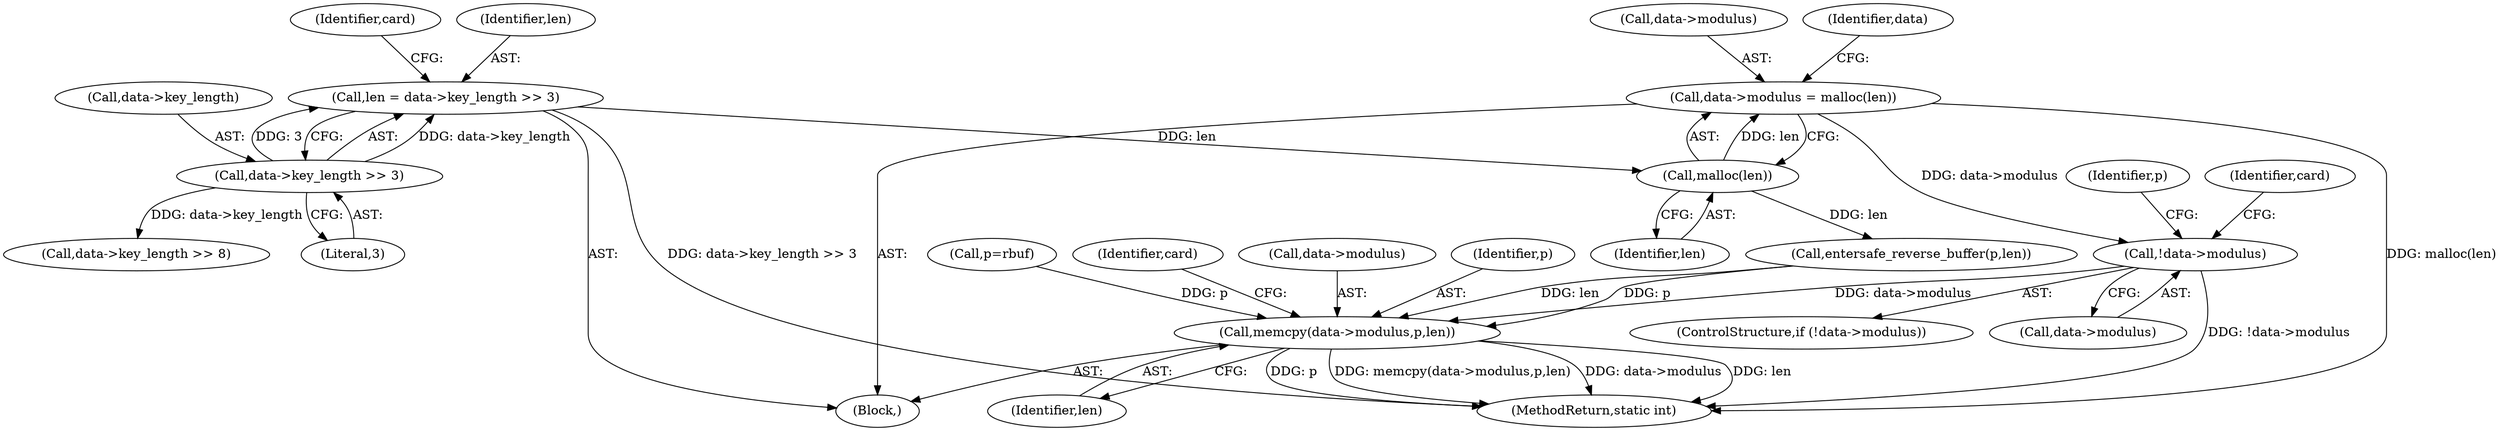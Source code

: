 digraph "0_OpenSC_8fe377e93b4b56060e5bbfb6f3142ceaeca744fa_5@pointer" {
"1000360" [label="(Call,!data->modulus)"];
"1000353" [label="(Call,data->modulus = malloc(len))"];
"1000357" [label="(Call,malloc(len))"];
"1000110" [label="(Call,len = data->key_length >> 3)"];
"1000112" [label="(Call,data->key_length >> 3)"];
"1000444" [label="(Call,memcpy(data->modulus,p,len))"];
"1000116" [label="(Literal,3)"];
"1000112" [label="(Call,data->key_length >> 3)"];
"1000354" [label="(Call,data->modulus)"];
"1000371" [label="(Identifier,p)"];
"1000359" [label="(ControlStructure,if (!data->modulus))"];
"1000370" [label="(Call,p=rbuf)"];
"1000107" [label="(Block,)"];
"1000361" [label="(Call,data->modulus)"];
"1000358" [label="(Identifier,len)"];
"1000456" [label="(MethodReturn,static int)"];
"1000110" [label="(Call,len = data->key_length >> 3)"];
"1000360" [label="(Call,!data->modulus)"];
"1000444" [label="(Call,memcpy(data->modulus,p,len))"];
"1000357" [label="(Call,malloc(len))"];
"1000452" [label="(Identifier,card)"];
"1000353" [label="(Call,data->modulus = malloc(len))"];
"1000366" [label="(Identifier,card)"];
"1000123" [label="(Identifier,card)"];
"1000445" [label="(Call,data->modulus)"];
"1000111" [label="(Identifier,len)"];
"1000449" [label="(Identifier,len)"];
"1000231" [label="(Call,data->key_length >> 8)"];
"1000113" [label="(Call,data->key_length)"];
"1000441" [label="(Call,entersafe_reverse_buffer(p,len))"];
"1000362" [label="(Identifier,data)"];
"1000448" [label="(Identifier,p)"];
"1000360" -> "1000359"  [label="AST: "];
"1000360" -> "1000361"  [label="CFG: "];
"1000361" -> "1000360"  [label="AST: "];
"1000366" -> "1000360"  [label="CFG: "];
"1000371" -> "1000360"  [label="CFG: "];
"1000360" -> "1000456"  [label="DDG: !data->modulus"];
"1000353" -> "1000360"  [label="DDG: data->modulus"];
"1000360" -> "1000444"  [label="DDG: data->modulus"];
"1000353" -> "1000107"  [label="AST: "];
"1000353" -> "1000357"  [label="CFG: "];
"1000354" -> "1000353"  [label="AST: "];
"1000357" -> "1000353"  [label="AST: "];
"1000362" -> "1000353"  [label="CFG: "];
"1000353" -> "1000456"  [label="DDG: malloc(len)"];
"1000357" -> "1000353"  [label="DDG: len"];
"1000357" -> "1000358"  [label="CFG: "];
"1000358" -> "1000357"  [label="AST: "];
"1000110" -> "1000357"  [label="DDG: len"];
"1000357" -> "1000441"  [label="DDG: len"];
"1000110" -> "1000107"  [label="AST: "];
"1000110" -> "1000112"  [label="CFG: "];
"1000111" -> "1000110"  [label="AST: "];
"1000112" -> "1000110"  [label="AST: "];
"1000123" -> "1000110"  [label="CFG: "];
"1000110" -> "1000456"  [label="DDG: data->key_length >> 3"];
"1000112" -> "1000110"  [label="DDG: data->key_length"];
"1000112" -> "1000110"  [label="DDG: 3"];
"1000112" -> "1000116"  [label="CFG: "];
"1000113" -> "1000112"  [label="AST: "];
"1000116" -> "1000112"  [label="AST: "];
"1000112" -> "1000231"  [label="DDG: data->key_length"];
"1000444" -> "1000107"  [label="AST: "];
"1000444" -> "1000449"  [label="CFG: "];
"1000445" -> "1000444"  [label="AST: "];
"1000448" -> "1000444"  [label="AST: "];
"1000449" -> "1000444"  [label="AST: "];
"1000452" -> "1000444"  [label="CFG: "];
"1000444" -> "1000456"  [label="DDG: data->modulus"];
"1000444" -> "1000456"  [label="DDG: len"];
"1000444" -> "1000456"  [label="DDG: p"];
"1000444" -> "1000456"  [label="DDG: memcpy(data->modulus,p,len)"];
"1000441" -> "1000444"  [label="DDG: p"];
"1000441" -> "1000444"  [label="DDG: len"];
"1000370" -> "1000444"  [label="DDG: p"];
}
